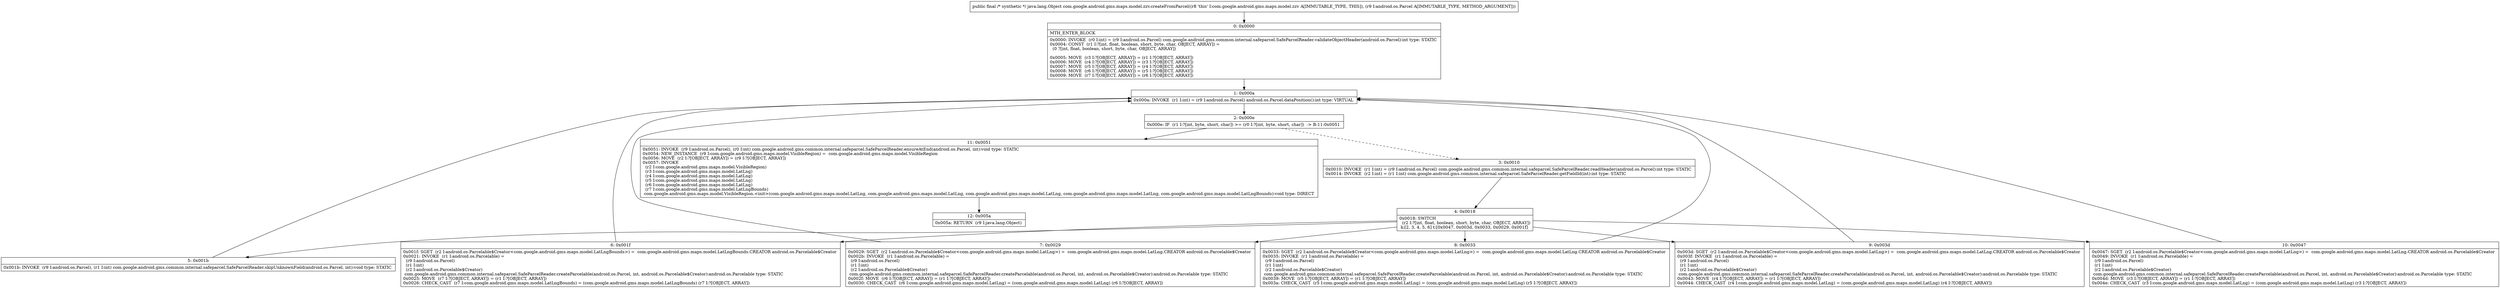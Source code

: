 digraph "CFG forcom.google.android.gms.maps.model.zzv.createFromParcel(Landroid\/os\/Parcel;)Ljava\/lang\/Object;" {
Node_0 [shape=record,label="{0\:\ 0x0000|MTH_ENTER_BLOCK\l|0x0000: INVOKE  (r0 I:int) = (r9 I:android.os.Parcel) com.google.android.gms.common.internal.safeparcel.SafeParcelReader.validateObjectHeader(android.os.Parcel):int type: STATIC \l0x0004: CONST  (r1 I:?[int, float, boolean, short, byte, char, OBJECT, ARRAY]) = \l  (0 ?[int, float, boolean, short, byte, char, OBJECT, ARRAY])\l \l0x0005: MOVE  (r3 I:?[OBJECT, ARRAY]) = (r1 I:?[OBJECT, ARRAY]) \l0x0006: MOVE  (r4 I:?[OBJECT, ARRAY]) = (r3 I:?[OBJECT, ARRAY]) \l0x0007: MOVE  (r5 I:?[OBJECT, ARRAY]) = (r4 I:?[OBJECT, ARRAY]) \l0x0008: MOVE  (r6 I:?[OBJECT, ARRAY]) = (r5 I:?[OBJECT, ARRAY]) \l0x0009: MOVE  (r7 I:?[OBJECT, ARRAY]) = (r6 I:?[OBJECT, ARRAY]) \l}"];
Node_1 [shape=record,label="{1\:\ 0x000a|0x000a: INVOKE  (r1 I:int) = (r9 I:android.os.Parcel) android.os.Parcel.dataPosition():int type: VIRTUAL \l}"];
Node_2 [shape=record,label="{2\:\ 0x000e|0x000e: IF  (r1 I:?[int, byte, short, char]) \>= (r0 I:?[int, byte, short, char])  \-\> B:11:0x0051 \l}"];
Node_3 [shape=record,label="{3\:\ 0x0010|0x0010: INVOKE  (r1 I:int) = (r9 I:android.os.Parcel) com.google.android.gms.common.internal.safeparcel.SafeParcelReader.readHeader(android.os.Parcel):int type: STATIC \l0x0014: INVOKE  (r2 I:int) = (r1 I:int) com.google.android.gms.common.internal.safeparcel.SafeParcelReader.getFieldId(int):int type: STATIC \l}"];
Node_4 [shape=record,label="{4\:\ 0x0018|0x0018: SWITCH  \l  (r2 I:?[int, float, boolean, short, byte, char, OBJECT, ARRAY])\l k:[2, 3, 4, 5, 6] t:[0x0047, 0x003d, 0x0033, 0x0029, 0x001f] \l}"];
Node_5 [shape=record,label="{5\:\ 0x001b|0x001b: INVOKE  (r9 I:android.os.Parcel), (r1 I:int) com.google.android.gms.common.internal.safeparcel.SafeParcelReader.skipUnknownField(android.os.Parcel, int):void type: STATIC \l}"];
Node_6 [shape=record,label="{6\:\ 0x001f|0x001f: SGET  (r2 I:android.os.Parcelable$Creator\<com.google.android.gms.maps.model.LatLngBounds\>) =  com.google.android.gms.maps.model.LatLngBounds.CREATOR android.os.Parcelable$Creator \l0x0021: INVOKE  (r1 I:android.os.Parcelable) = \l  (r9 I:android.os.Parcel)\l  (r1 I:int)\l  (r2 I:android.os.Parcelable$Creator)\l com.google.android.gms.common.internal.safeparcel.SafeParcelReader.createParcelable(android.os.Parcel, int, android.os.Parcelable$Creator):android.os.Parcelable type: STATIC \l0x0025: MOVE  (r7 I:?[OBJECT, ARRAY]) = (r1 I:?[OBJECT, ARRAY]) \l0x0026: CHECK_CAST  (r7 I:com.google.android.gms.maps.model.LatLngBounds) = (com.google.android.gms.maps.model.LatLngBounds) (r7 I:?[OBJECT, ARRAY]) \l}"];
Node_7 [shape=record,label="{7\:\ 0x0029|0x0029: SGET  (r2 I:android.os.Parcelable$Creator\<com.google.android.gms.maps.model.LatLng\>) =  com.google.android.gms.maps.model.LatLng.CREATOR android.os.Parcelable$Creator \l0x002b: INVOKE  (r1 I:android.os.Parcelable) = \l  (r9 I:android.os.Parcel)\l  (r1 I:int)\l  (r2 I:android.os.Parcelable$Creator)\l com.google.android.gms.common.internal.safeparcel.SafeParcelReader.createParcelable(android.os.Parcel, int, android.os.Parcelable$Creator):android.os.Parcelable type: STATIC \l0x002f: MOVE  (r6 I:?[OBJECT, ARRAY]) = (r1 I:?[OBJECT, ARRAY]) \l0x0030: CHECK_CAST  (r6 I:com.google.android.gms.maps.model.LatLng) = (com.google.android.gms.maps.model.LatLng) (r6 I:?[OBJECT, ARRAY]) \l}"];
Node_8 [shape=record,label="{8\:\ 0x0033|0x0033: SGET  (r2 I:android.os.Parcelable$Creator\<com.google.android.gms.maps.model.LatLng\>) =  com.google.android.gms.maps.model.LatLng.CREATOR android.os.Parcelable$Creator \l0x0035: INVOKE  (r1 I:android.os.Parcelable) = \l  (r9 I:android.os.Parcel)\l  (r1 I:int)\l  (r2 I:android.os.Parcelable$Creator)\l com.google.android.gms.common.internal.safeparcel.SafeParcelReader.createParcelable(android.os.Parcel, int, android.os.Parcelable$Creator):android.os.Parcelable type: STATIC \l0x0039: MOVE  (r5 I:?[OBJECT, ARRAY]) = (r1 I:?[OBJECT, ARRAY]) \l0x003a: CHECK_CAST  (r5 I:com.google.android.gms.maps.model.LatLng) = (com.google.android.gms.maps.model.LatLng) (r5 I:?[OBJECT, ARRAY]) \l}"];
Node_9 [shape=record,label="{9\:\ 0x003d|0x003d: SGET  (r2 I:android.os.Parcelable$Creator\<com.google.android.gms.maps.model.LatLng\>) =  com.google.android.gms.maps.model.LatLng.CREATOR android.os.Parcelable$Creator \l0x003f: INVOKE  (r1 I:android.os.Parcelable) = \l  (r9 I:android.os.Parcel)\l  (r1 I:int)\l  (r2 I:android.os.Parcelable$Creator)\l com.google.android.gms.common.internal.safeparcel.SafeParcelReader.createParcelable(android.os.Parcel, int, android.os.Parcelable$Creator):android.os.Parcelable type: STATIC \l0x0043: MOVE  (r4 I:?[OBJECT, ARRAY]) = (r1 I:?[OBJECT, ARRAY]) \l0x0044: CHECK_CAST  (r4 I:com.google.android.gms.maps.model.LatLng) = (com.google.android.gms.maps.model.LatLng) (r4 I:?[OBJECT, ARRAY]) \l}"];
Node_10 [shape=record,label="{10\:\ 0x0047|0x0047: SGET  (r2 I:android.os.Parcelable$Creator\<com.google.android.gms.maps.model.LatLng\>) =  com.google.android.gms.maps.model.LatLng.CREATOR android.os.Parcelable$Creator \l0x0049: INVOKE  (r1 I:android.os.Parcelable) = \l  (r9 I:android.os.Parcel)\l  (r1 I:int)\l  (r2 I:android.os.Parcelable$Creator)\l com.google.android.gms.common.internal.safeparcel.SafeParcelReader.createParcelable(android.os.Parcel, int, android.os.Parcelable$Creator):android.os.Parcelable type: STATIC \l0x004d: MOVE  (r3 I:?[OBJECT, ARRAY]) = (r1 I:?[OBJECT, ARRAY]) \l0x004e: CHECK_CAST  (r3 I:com.google.android.gms.maps.model.LatLng) = (com.google.android.gms.maps.model.LatLng) (r3 I:?[OBJECT, ARRAY]) \l}"];
Node_11 [shape=record,label="{11\:\ 0x0051|0x0051: INVOKE  (r9 I:android.os.Parcel), (r0 I:int) com.google.android.gms.common.internal.safeparcel.SafeParcelReader.ensureAtEnd(android.os.Parcel, int):void type: STATIC \l0x0054: NEW_INSTANCE  (r9 I:com.google.android.gms.maps.model.VisibleRegion) =  com.google.android.gms.maps.model.VisibleRegion \l0x0056: MOVE  (r2 I:?[OBJECT, ARRAY]) = (r9 I:?[OBJECT, ARRAY]) \l0x0057: INVOKE  \l  (r2 I:com.google.android.gms.maps.model.VisibleRegion)\l  (r3 I:com.google.android.gms.maps.model.LatLng)\l  (r4 I:com.google.android.gms.maps.model.LatLng)\l  (r5 I:com.google.android.gms.maps.model.LatLng)\l  (r6 I:com.google.android.gms.maps.model.LatLng)\l  (r7 I:com.google.android.gms.maps.model.LatLngBounds)\l com.google.android.gms.maps.model.VisibleRegion.\<init\>(com.google.android.gms.maps.model.LatLng, com.google.android.gms.maps.model.LatLng, com.google.android.gms.maps.model.LatLng, com.google.android.gms.maps.model.LatLng, com.google.android.gms.maps.model.LatLngBounds):void type: DIRECT \l}"];
Node_12 [shape=record,label="{12\:\ 0x005a|0x005a: RETURN  (r9 I:java.lang.Object) \l}"];
MethodNode[shape=record,label="{public final \/* synthetic *\/ java.lang.Object com.google.android.gms.maps.model.zzv.createFromParcel((r8 'this' I:com.google.android.gms.maps.model.zzv A[IMMUTABLE_TYPE, THIS]), (r9 I:android.os.Parcel A[IMMUTABLE_TYPE, METHOD_ARGUMENT])) }"];
MethodNode -> Node_0;
Node_0 -> Node_1;
Node_1 -> Node_2;
Node_2 -> Node_3[style=dashed];
Node_2 -> Node_11;
Node_3 -> Node_4;
Node_4 -> Node_5;
Node_4 -> Node_6;
Node_4 -> Node_7;
Node_4 -> Node_8;
Node_4 -> Node_9;
Node_4 -> Node_10;
Node_5 -> Node_1;
Node_6 -> Node_1;
Node_7 -> Node_1;
Node_8 -> Node_1;
Node_9 -> Node_1;
Node_10 -> Node_1;
Node_11 -> Node_12;
}

